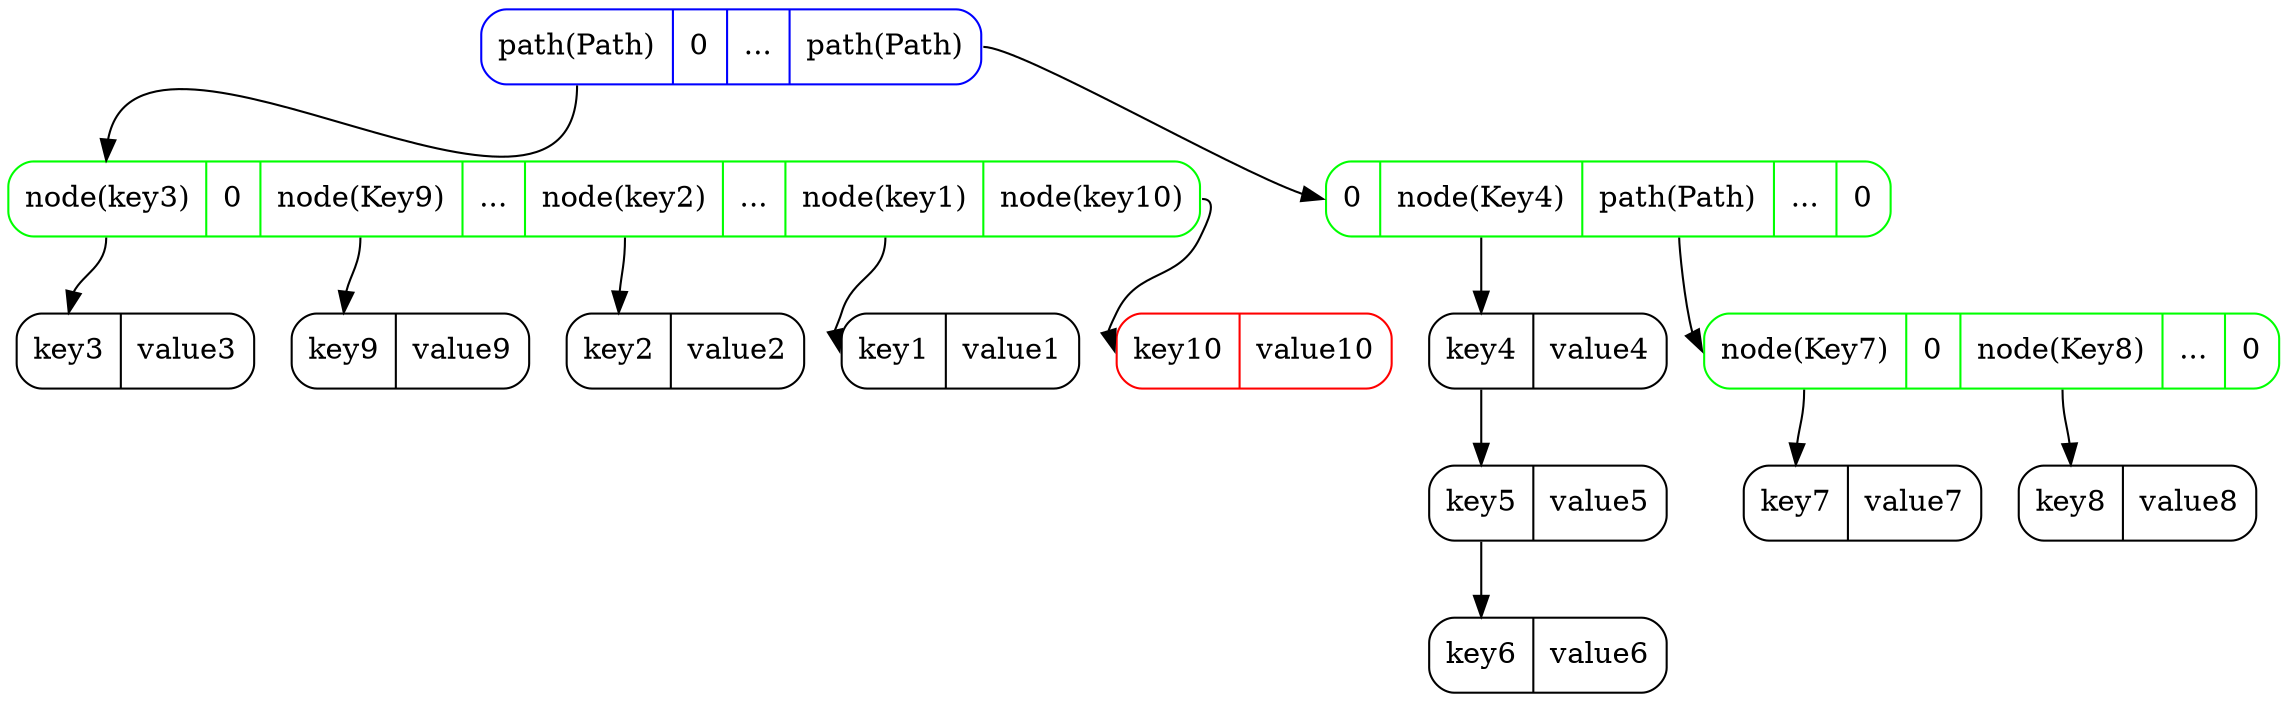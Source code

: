 digraph {
    node [shape=Mrecord];
    roots [label="<f0> path(Path)|<f1> 0|<f2> ...|<f3> path(Path)" color = blue];
    node1 [label="<f0> key1|<f1> value1"];
    node2 [label="<f0> key2|<f1> value2"];
    node3 [label="<f0> key3|<f1> value3"];
    pathA [label="<f0> 0|<f1> node(Key4)|<f2> path(Path)|<f3> ...|<f4> 0" color = green];
    pathB [label="<f0> node(Key7)|<f1> 0|<f2> node(Key8)|<f3> ...|<f4> 0" color = green];
    pathC [label="<f0> node(Key7)|<f1> 0|<f2> node(Key8)|<f3> ...|<f4> 0" color = green];

    node4 [label="<f0> key4|<f1> value4"];
    node5 [label="<f0> key5|<f1> value5"];
    node6 [label="<f0> key6|<f1> value6"];
    node7 [label="<f0> key7|<f1> value7"];
    node8 [label="<f0> key8|<f1> value8"];
    node9 [label="<f0> key9|<f1> value9"];
    pathA:f1 -> node4:f0;
    node4:f0 -> node5:f0;
    roots:f3 -> pathA:f0;
    pathA:f2 -> pathB:f0;
    node5:f0 -> node6:f0;
    pathB:f0 -> node7:f0;
    pathB:f2 -> node8:f0;

    node10 [label="<f0> key10|<f1> value10" color = red];

    pathC [label="<f0> node(key3)|<f1> 0|<f2> node(Key9)|<f3> ...|<f4> node(key2) |<f5>...|<f6>node(key1)|<f7> node(key10)" color = green];
    roots:f0 -> pathC:f0;
    pathC:f0 -> node3:f0;
    pathC:f2 -> node9:f0;
    pathC:f4 -> node2:f0;
    pathC:f6 -> node1:f0;
    pathC:f7 -> node10:f0;
}
